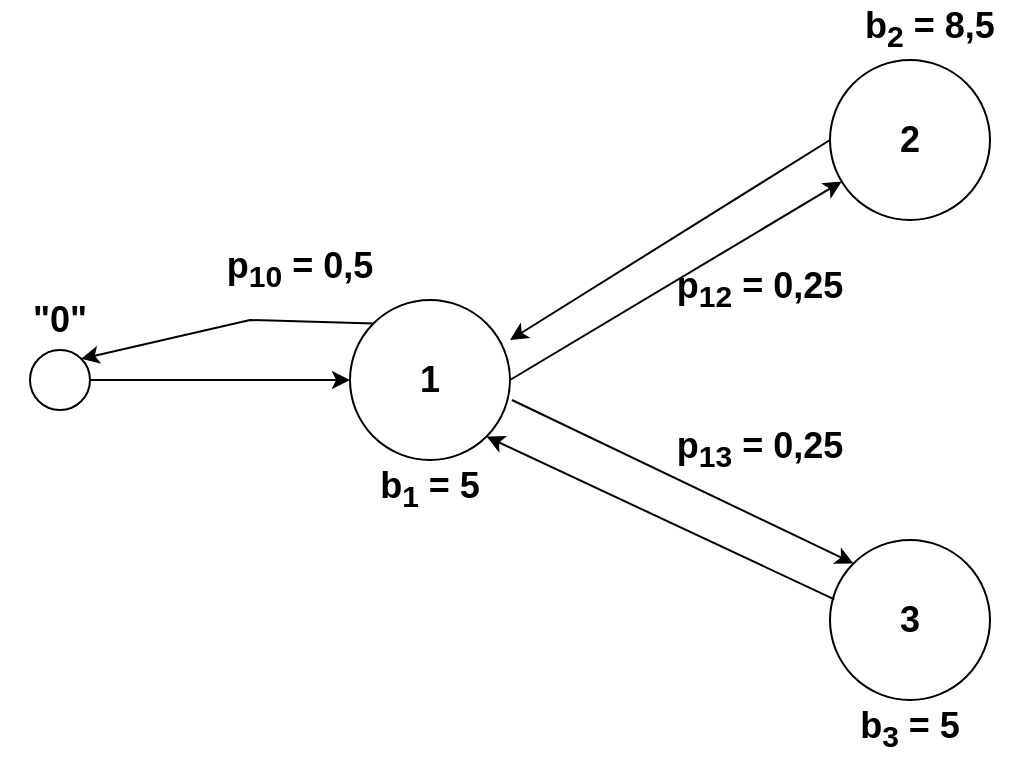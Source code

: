 <mxfile version="25.0.1">
  <diagram id="yzsHVUbP4xTEYUeFhgUN" name="Страница — 1">
    <mxGraphModel dx="1225" dy="551" grid="1" gridSize="10" guides="1" tooltips="1" connect="1" arrows="1" fold="1" page="0" pageScale="1" pageWidth="827" pageHeight="1169" math="0" shadow="0">
      <root>
        <mxCell id="0" />
        <mxCell id="1" parent="0" />
        <mxCell id="tR16wjdvPBlmOT9J2wwr-1" value="" style="ellipse;whiteSpace=wrap;html=1;aspect=fixed;" vertex="1" parent="1">
          <mxGeometry x="120" y="320" width="80" height="80" as="geometry" />
        </mxCell>
        <mxCell id="tR16wjdvPBlmOT9J2wwr-2" value="" style="ellipse;whiteSpace=wrap;html=1;aspect=fixed;" vertex="1" parent="1">
          <mxGeometry x="360" y="200" width="80" height="80" as="geometry" />
        </mxCell>
        <mxCell id="tR16wjdvPBlmOT9J2wwr-3" value="" style="ellipse;whiteSpace=wrap;html=1;aspect=fixed;" vertex="1" parent="1">
          <mxGeometry x="360" y="440" width="80" height="80" as="geometry" />
        </mxCell>
        <mxCell id="tR16wjdvPBlmOT9J2wwr-4" value="" style="endArrow=classic;html=1;rounded=0;entryX=0.073;entryY=0.76;entryDx=0;entryDy=0;exitX=1;exitY=0.5;exitDx=0;exitDy=0;entryPerimeter=0;" edge="1" parent="1" source="tR16wjdvPBlmOT9J2wwr-1" target="tR16wjdvPBlmOT9J2wwr-2">
          <mxGeometry width="50" height="50" relative="1" as="geometry">
            <mxPoint x="270" y="410" as="sourcePoint" />
            <mxPoint x="320" y="360" as="targetPoint" />
          </mxGeometry>
        </mxCell>
        <mxCell id="tR16wjdvPBlmOT9J2wwr-5" value="" style="endArrow=classic;html=1;rounded=0;exitX=0;exitY=0.5;exitDx=0;exitDy=0;" edge="1" parent="1" source="tR16wjdvPBlmOT9J2wwr-2">
          <mxGeometry width="50" height="50" relative="1" as="geometry">
            <mxPoint x="270" y="410" as="sourcePoint" />
            <mxPoint x="200" y="340" as="targetPoint" />
          </mxGeometry>
        </mxCell>
        <mxCell id="tR16wjdvPBlmOT9J2wwr-6" value="" style="endArrow=classic;html=1;rounded=0;entryX=1;entryY=1;entryDx=0;entryDy=0;exitX=0.027;exitY=0.371;exitDx=0;exitDy=0;exitPerimeter=0;" edge="1" parent="1" source="tR16wjdvPBlmOT9J2wwr-3" target="tR16wjdvPBlmOT9J2wwr-1">
          <mxGeometry width="50" height="50" relative="1" as="geometry">
            <mxPoint x="194" y="500" as="sourcePoint" />
            <mxPoint x="360" y="401" as="targetPoint" />
          </mxGeometry>
        </mxCell>
        <mxCell id="tR16wjdvPBlmOT9J2wwr-7" value="" style="endArrow=classic;html=1;rounded=0;entryX=0;entryY=0;entryDx=0;entryDy=0;" edge="1" parent="1" target="tR16wjdvPBlmOT9J2wwr-3">
          <mxGeometry width="50" height="50" relative="1" as="geometry">
            <mxPoint x="201" y="370" as="sourcePoint" />
            <mxPoint x="194" y="480" as="targetPoint" />
          </mxGeometry>
        </mxCell>
        <mxCell id="tR16wjdvPBlmOT9J2wwr-8" value="&lt;b&gt;&lt;font style=&quot;font-size: 18px;&quot;&gt;1&lt;/font&gt;&lt;/b&gt;" style="text;html=1;align=center;verticalAlign=middle;whiteSpace=wrap;rounded=0;" vertex="1" parent="1">
          <mxGeometry x="130" y="345" width="60" height="30" as="geometry" />
        </mxCell>
        <mxCell id="tR16wjdvPBlmOT9J2wwr-9" value="&lt;b&gt;&lt;font style=&quot;font-size: 18px;&quot;&gt;2&lt;/font&gt;&lt;/b&gt;" style="text;html=1;align=center;verticalAlign=middle;whiteSpace=wrap;rounded=0;" vertex="1" parent="1">
          <mxGeometry x="370" y="225" width="60" height="30" as="geometry" />
        </mxCell>
        <mxCell id="tR16wjdvPBlmOT9J2wwr-10" value="&lt;span style=&quot;font-size: 18px;&quot;&gt;&lt;b&gt;3&lt;/b&gt;&lt;/span&gt;" style="text;html=1;align=center;verticalAlign=middle;whiteSpace=wrap;rounded=0;" vertex="1" parent="1">
          <mxGeometry x="370" y="465" width="60" height="30" as="geometry" />
        </mxCell>
        <mxCell id="tR16wjdvPBlmOT9J2wwr-11" value="" style="shape=ellipse;html=1;dashed=0;whiteSpace=wrap;aspect=fixed;perimeter=ellipsePerimeter;" vertex="1" parent="1">
          <mxGeometry x="-40" y="345" width="30" height="30" as="geometry" />
        </mxCell>
        <mxCell id="tR16wjdvPBlmOT9J2wwr-13" value="&lt;font style=&quot;font-size: 18px;&quot;&gt;&lt;b&gt;&quot;0&quot;&lt;/b&gt;&lt;/font&gt;" style="text;html=1;align=center;verticalAlign=middle;whiteSpace=wrap;rounded=0;" vertex="1" parent="1">
          <mxGeometry x="-55" y="315" width="60" height="30" as="geometry" />
        </mxCell>
        <mxCell id="tR16wjdvPBlmOT9J2wwr-14" value="&lt;b&gt;&lt;font style=&quot;font-size: 18px;&quot;&gt;p&lt;sub&gt;10&lt;/sub&gt;&amp;nbsp;= 0,5&lt;/font&gt;&lt;/b&gt;" style="text;html=1;align=center;verticalAlign=middle;whiteSpace=wrap;rounded=0;" vertex="1" parent="1">
          <mxGeometry x="50" y="290" width="90" height="30" as="geometry" />
        </mxCell>
        <mxCell id="tR16wjdvPBlmOT9J2wwr-15" value="&lt;b&gt;&lt;font style=&quot;font-size: 18px;&quot;&gt;p&lt;sub&gt;12&lt;/sub&gt;&amp;nbsp;= 0,25&lt;/font&gt;&lt;/b&gt;" style="text;html=1;align=center;verticalAlign=middle;whiteSpace=wrap;rounded=0;" vertex="1" parent="1">
          <mxGeometry x="280" y="300" width="90" height="30" as="geometry" />
        </mxCell>
        <mxCell id="tR16wjdvPBlmOT9J2wwr-16" value="&lt;b&gt;&lt;font style=&quot;font-size: 18px;&quot;&gt;p&lt;sub&gt;13&lt;/sub&gt;&amp;nbsp;= 0,25&lt;/font&gt;&lt;/b&gt;" style="text;html=1;align=center;verticalAlign=middle;whiteSpace=wrap;rounded=0;" vertex="1" parent="1">
          <mxGeometry x="280" y="380" width="90" height="30" as="geometry" />
        </mxCell>
        <mxCell id="tR16wjdvPBlmOT9J2wwr-17" value="&lt;span style=&quot;font-size: 18px;&quot;&gt;&lt;b&gt;b&lt;sub&gt;1&lt;/sub&gt;&amp;nbsp;= 5&lt;/b&gt;&lt;/span&gt;" style="text;html=1;align=center;verticalAlign=middle;whiteSpace=wrap;rounded=0;" vertex="1" parent="1">
          <mxGeometry x="130" y="400" width="60" height="30" as="geometry" />
        </mxCell>
        <mxCell id="tR16wjdvPBlmOT9J2wwr-18" value="&lt;span style=&quot;font-size: 18px;&quot;&gt;&lt;b&gt;b&lt;sub&gt;2&lt;/sub&gt;&amp;nbsp;= 8,5&lt;/b&gt;&lt;/span&gt;" style="text;html=1;align=center;verticalAlign=middle;whiteSpace=wrap;rounded=0;" vertex="1" parent="1">
          <mxGeometry x="370" y="170" width="80" height="30" as="geometry" />
        </mxCell>
        <mxCell id="tR16wjdvPBlmOT9J2wwr-19" value="&lt;span style=&quot;font-size: 18px;&quot;&gt;&lt;b&gt;b&lt;sub&gt;3&lt;/sub&gt;&amp;nbsp;= 5&lt;/b&gt;&lt;/span&gt;" style="text;html=1;align=center;verticalAlign=middle;whiteSpace=wrap;rounded=0;" vertex="1" parent="1">
          <mxGeometry x="370" y="520" width="60" height="30" as="geometry" />
        </mxCell>
        <mxCell id="tR16wjdvPBlmOT9J2wwr-20" value="" style="endArrow=classic;html=1;rounded=0;exitX=1;exitY=0.5;exitDx=0;exitDy=0;entryX=0;entryY=0.5;entryDx=0;entryDy=0;" edge="1" parent="1" source="tR16wjdvPBlmOT9J2wwr-11" target="tR16wjdvPBlmOT9J2wwr-1">
          <mxGeometry width="50" height="50" relative="1" as="geometry">
            <mxPoint x="180" y="400" as="sourcePoint" />
            <mxPoint x="230" y="350" as="targetPoint" />
          </mxGeometry>
        </mxCell>
        <mxCell id="tR16wjdvPBlmOT9J2wwr-22" value="" style="endArrow=classic;html=1;rounded=0;entryX=1;entryY=0;entryDx=0;entryDy=0;exitX=0;exitY=0;exitDx=0;exitDy=0;" edge="1" parent="1" source="tR16wjdvPBlmOT9J2wwr-1" target="tR16wjdvPBlmOT9J2wwr-11">
          <mxGeometry width="50" height="50" relative="1" as="geometry">
            <mxPoint x="180" y="400" as="sourcePoint" />
            <mxPoint x="230" y="350" as="targetPoint" />
            <Array as="points">
              <mxPoint x="70" y="330" />
            </Array>
          </mxGeometry>
        </mxCell>
      </root>
    </mxGraphModel>
  </diagram>
</mxfile>
